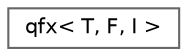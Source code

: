 digraph "Graphical Class Hierarchy"
{
 // LATEX_PDF_SIZE
  bgcolor="transparent";
  edge [fontname=Helvetica,fontsize=10,labelfontname=Helvetica,labelfontsize=10];
  node [fontname=Helvetica,fontsize=10,shape=box,height=0.2,width=0.4];
  rankdir="LR";
  Node0 [id="Node000000",label="qfx\< T, F, I \>",height=0.2,width=0.4,color="grey40", fillcolor="white", style="filled",URL="$db/d58/group___fractional_types.html#d8/dd9/classqfx",tooltip="Template class for representing fractional ints."];
}
